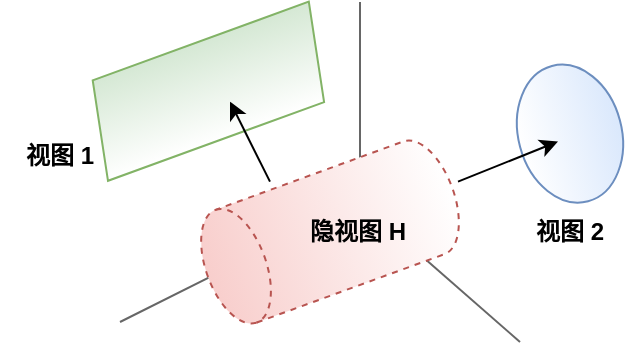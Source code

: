 <mxfile version="26.0.16" pages="2">
  <diagram name="第 1 页" id="O8-LFK-seURk2C5WLlgk">
    <mxGraphModel dx="913" dy="588" grid="1" gridSize="10" guides="1" tooltips="1" connect="1" arrows="1" fold="1" page="1" pageScale="1" pageWidth="850" pageHeight="1100" math="0" shadow="0">
      <root>
        <mxCell id="0" />
        <mxCell id="1" parent="0" />
        <mxCell id="RZ6BmkIoWVPi_0JLIUEe-1" value="" style="endArrow=none;html=1;rounded=0;fillColor=#f5f5f5;strokeColor=#666666;" edge="1" parent="1">
          <mxGeometry width="50" height="50" relative="1" as="geometry">
            <mxPoint x="440" y="330" as="sourcePoint" />
            <mxPoint x="440" y="230" as="targetPoint" />
          </mxGeometry>
        </mxCell>
        <mxCell id="RZ6BmkIoWVPi_0JLIUEe-2" value="" style="endArrow=none;html=1;rounded=0;fillColor=#f5f5f5;strokeColor=#666666;" edge="1" parent="1">
          <mxGeometry width="50" height="50" relative="1" as="geometry">
            <mxPoint x="320" y="390" as="sourcePoint" />
            <mxPoint x="440" y="330" as="targetPoint" />
          </mxGeometry>
        </mxCell>
        <mxCell id="RZ6BmkIoWVPi_0JLIUEe-3" value="" style="endArrow=none;html=1;rounded=0;fillColor=#f5f5f5;strokeColor=#666666;" edge="1" parent="1">
          <mxGeometry width="50" height="50" relative="1" as="geometry">
            <mxPoint x="440" y="330" as="sourcePoint" />
            <mxPoint x="520" y="400" as="targetPoint" />
          </mxGeometry>
        </mxCell>
        <mxCell id="RZ6BmkIoWVPi_0JLIUEe-8" value="" style="shape=cylinder3;whiteSpace=wrap;html=1;boundedLbl=1;backgroundOutline=1;size=15;rotation=-110;fillColor=#f8cecc;strokeColor=#b85450;dashed=1;gradientColor=#FFFFFF;" vertex="1" parent="1">
          <mxGeometry x="395" y="280" width="60" height="130" as="geometry" />
        </mxCell>
        <mxCell id="RZ6BmkIoWVPi_0JLIUEe-10" value="" style="ellipse;whiteSpace=wrap;html=1;rotation=75;fillColor=#dae8fc;strokeColor=#6c8ebf;gradientColor=#FFFFFF;gradientDirection=south;" vertex="1" parent="1">
          <mxGeometry x="510" y="270" width="70" height="51.65" as="geometry" />
        </mxCell>
        <mxCell id="RZ6BmkIoWVPi_0JLIUEe-11" value="" style="shape=parallelogram;perimeter=parallelogramPerimeter;whiteSpace=wrap;html=1;fixedSize=1;size=10;rotation=-20;fillColor=#d5e8d4;strokeColor=#82b366;gradientColor=#FFFFFF;" vertex="1" parent="1">
          <mxGeometry x="301.71" y="249.7" width="124.98" height="49.83" as="geometry" />
        </mxCell>
        <mxCell id="RZ6BmkIoWVPi_0JLIUEe-12" value="" style="endArrow=classic;html=1;rounded=0;" edge="1" parent="1">
          <mxGeometry width="50" height="50" relative="1" as="geometry">
            <mxPoint x="489" y="319.83" as="sourcePoint" />
            <mxPoint x="539" y="299.74" as="targetPoint" />
          </mxGeometry>
        </mxCell>
        <mxCell id="RZ6BmkIoWVPi_0JLIUEe-13" value="" style="endArrow=classic;html=1;rounded=0;" edge="1" parent="1">
          <mxGeometry width="50" height="50" relative="1" as="geometry">
            <mxPoint x="395" y="319.83" as="sourcePoint" />
            <mxPoint x="375" y="279.83" as="targetPoint" />
          </mxGeometry>
        </mxCell>
        <mxCell id="RZ6BmkIoWVPi_0JLIUEe-15" value="&lt;b&gt;视图 1&lt;/b&gt;" style="text;html=1;align=center;verticalAlign=middle;whiteSpace=wrap;rounded=0;" vertex="1" parent="1">
          <mxGeometry x="260" y="291.65" width="60" height="30" as="geometry" />
        </mxCell>
        <mxCell id="RZ6BmkIoWVPi_0JLIUEe-16" value="&lt;b&gt;视图 2&lt;/b&gt;" style="text;html=1;align=center;verticalAlign=middle;whiteSpace=wrap;rounded=0;" vertex="1" parent="1">
          <mxGeometry x="515" y="330" width="60" height="30" as="geometry" />
        </mxCell>
        <mxCell id="RZ6BmkIoWVPi_0JLIUEe-17" value="&lt;b&gt;隐视图 H&lt;/b&gt;" style="text;html=1;align=center;verticalAlign=middle;whiteSpace=wrap;rounded=0;" vertex="1" parent="1">
          <mxGeometry x="409" y="330" width="60" height="30" as="geometry" />
        </mxCell>
      </root>
    </mxGraphModel>
  </diagram>
  <diagram id="XZNFReqlaF5MRsU7M5F5" name="第 2 页">
    <mxGraphModel dx="1325" dy="853" grid="1" gridSize="10" guides="1" tooltips="1" connect="1" arrows="1" fold="1" page="1" pageScale="1" pageWidth="850" pageHeight="1100" math="0" shadow="0">
      <root>
        <mxCell id="0" />
        <mxCell id="1" parent="0" />
        <mxCell id="85eAo_XPrempcY4iMXUD-12" style="edgeStyle=orthogonalEdgeStyle;rounded=0;orthogonalLoop=1;jettySize=auto;html=1;exitX=0.5;exitY=1;exitDx=0;exitDy=0;entryX=0.5;entryY=0;entryDx=0;entryDy=0;" edge="1" parent="1" source="85eAo_XPrempcY4iMXUD-1" target="85eAo_XPrempcY4iMXUD-10">
          <mxGeometry relative="1" as="geometry" />
        </mxCell>
        <mxCell id="85eAo_XPrempcY4iMXUD-1" value="研究背景" style="rounded=0;whiteSpace=wrap;html=1;fontSize=14;" vertex="1" parent="1">
          <mxGeometry x="335" y="80" width="90" height="20" as="geometry" />
        </mxCell>
        <mxCell id="85eAo_XPrempcY4iMXUD-2" value="第一章 绪论" style="text;html=1;align=center;verticalAlign=middle;whiteSpace=wrap;rounded=0;fontSize=16;fontStyle=1" vertex="1" parent="1">
          <mxGeometry x="140" y="80" width="120" height="30" as="geometry" />
        </mxCell>
        <mxCell id="85eAo_XPrempcY4iMXUD-6" value="第二章 多视图聚类概述" style="text;html=1;align=center;verticalAlign=middle;whiteSpace=wrap;rounded=0;fontSize=16;fontStyle=1" vertex="1" parent="1">
          <mxGeometry x="150" y="190" width="180" height="30" as="geometry" />
        </mxCell>
        <mxCell id="85eAo_XPrempcY4iMXUD-7" value="第三章 所提算法一" style="text;html=1;align=center;verticalAlign=middle;whiteSpace=wrap;rounded=0;fontSize=16;fontStyle=1" vertex="1" parent="1">
          <mxGeometry x="151" y="298" width="145" height="30" as="geometry" />
        </mxCell>
        <mxCell id="85eAo_XPrempcY4iMXUD-9" value="" style="endArrow=none;dashed=1;html=1;rounded=0;" edge="1" parent="1">
          <mxGeometry width="50" height="50" relative="1" as="geometry">
            <mxPoint x="160" y="180" as="sourcePoint" />
            <mxPoint x="710" y="180" as="targetPoint" />
          </mxGeometry>
        </mxCell>
        <mxCell id="85eAo_XPrempcY4iMXUD-10" value="目前存在的两个问题：（1）信息表示的不足；（2）信息表示与复杂度的权衡；" style="rounded=0;whiteSpace=wrap;html=1;fontSize=14;" vertex="1" parent="1">
          <mxGeometry x="200" y="140" width="500" height="30" as="geometry" />
        </mxCell>
        <mxCell id="85eAo_XPrempcY4iMXUD-15" style="edgeStyle=orthogonalEdgeStyle;rounded=0;orthogonalLoop=1;jettySize=auto;html=1;entryX=0.5;entryY=0;entryDx=0;entryDy=0;" edge="1" parent="1" source="85eAo_XPrempcY4iMXUD-11" target="85eAo_XPrempcY4iMXUD-10">
          <mxGeometry relative="1" as="geometry" />
        </mxCell>
        <mxCell id="85eAo_XPrempcY4iMXUD-11" value="研究现状" style="rounded=0;whiteSpace=wrap;html=1;fontSize=14;" vertex="1" parent="1">
          <mxGeometry x="490" y="80" width="90" height="20" as="geometry" />
        </mxCell>
        <mxCell id="85eAo_XPrempcY4iMXUD-16" value="（1）概述不同类型的多视图聚类方法；&lt;div&gt;（2）详细介绍与本文最相关的三类方法以及几篇最相关的工作，为后续所提算法做理论铺垫；&lt;/div&gt;" style="rounded=0;whiteSpace=wrap;html=1;fontSize=14;labelPosition=center;verticalLabelPosition=middle;align=center;verticalAlign=middle;" vertex="1" parent="1">
          <mxGeometry x="270" y="220" width="310" height="60" as="geometry" />
        </mxCell>
        <mxCell id="85eAo_XPrempcY4iMXUD-18" value="" style="endArrow=none;dashed=1;html=1;rounded=0;" edge="1" parent="1">
          <mxGeometry width="50" height="50" relative="1" as="geometry">
            <mxPoint x="160" y="290" as="sourcePoint" />
            <mxPoint x="710" y="290" as="targetPoint" />
          </mxGeometry>
        </mxCell>
        <mxCell id="85eAo_XPrempcY4iMXUD-19" value="算法一，为解决问题（1）所提出" style="rounded=0;whiteSpace=wrap;html=1;fontSize=14;" vertex="1" parent="1">
          <mxGeometry x="310" y="320" width="230" height="30" as="geometry" />
        </mxCell>
        <mxCell id="85eAo_XPrempcY4iMXUD-20" value="" style="endArrow=none;dashed=1;html=1;rounded=0;" edge="1" parent="1">
          <mxGeometry width="50" height="50" relative="1" as="geometry">
            <mxPoint x="160" y="360" as="sourcePoint" />
            <mxPoint x="710" y="360" as="targetPoint" />
          </mxGeometry>
        </mxCell>
        <mxCell id="85eAo_XPrempcY4iMXUD-21" value="第四章 所提算法二" style="text;html=1;align=center;verticalAlign=middle;whiteSpace=wrap;rounded=0;fontSize=16;fontStyle=1" vertex="1" parent="1">
          <mxGeometry x="151" y="369" width="145" height="30" as="geometry" />
        </mxCell>
        <mxCell id="85eAo_XPrempcY4iMXUD-22" value="算法二，为解决问题（2）所提出" style="rounded=0;whiteSpace=wrap;html=1;fontSize=14;" vertex="1" parent="1">
          <mxGeometry x="310" y="390" width="230" height="30" as="geometry" />
        </mxCell>
        <mxCell id="85eAo_XPrempcY4iMXUD-23" value="" style="endArrow=none;dashed=1;html=1;rounded=0;" edge="1" parent="1">
          <mxGeometry width="50" height="50" relative="1" as="geometry">
            <mxPoint x="160" y="430" as="sourcePoint" />
            <mxPoint x="710" y="430" as="targetPoint" />
          </mxGeometry>
        </mxCell>
        <mxCell id="85eAo_XPrempcY4iMXUD-24" value="第五章 总结与展望" style="text;html=1;align=center;verticalAlign=middle;whiteSpace=wrap;rounded=0;fontSize=16;fontStyle=1" vertex="1" parent="1">
          <mxGeometry x="151" y="440" width="145" height="30" as="geometry" />
        </mxCell>
        <mxCell id="85eAo_XPrempcY4iMXUD-25" value="总结全文，并展望未来的进一步研究与改进" style="rounded=0;whiteSpace=wrap;html=1;fontSize=14;" vertex="1" parent="1">
          <mxGeometry x="290" y="470" width="280" height="30" as="geometry" />
        </mxCell>
      </root>
    </mxGraphModel>
  </diagram>
</mxfile>
